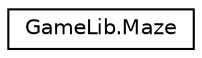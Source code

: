 digraph "Graphical Class Hierarchy"
{
 // LATEX_PDF_SIZE
  edge [fontname="Helvetica",fontsize="10",labelfontname="Helvetica",labelfontsize="10"];
  node [fontname="Helvetica",fontsize="10",shape=record];
  rankdir="LR";
  Node0 [label="GameLib.Maze",height=0.2,width=0.4,color="black", fillcolor="white", style="filled",URL="$class_game_lib_1_1_maze.html",tooltip="The procedural Generation system is on origin/ProceduralGeneration The procedural generation will be ..."];
}
